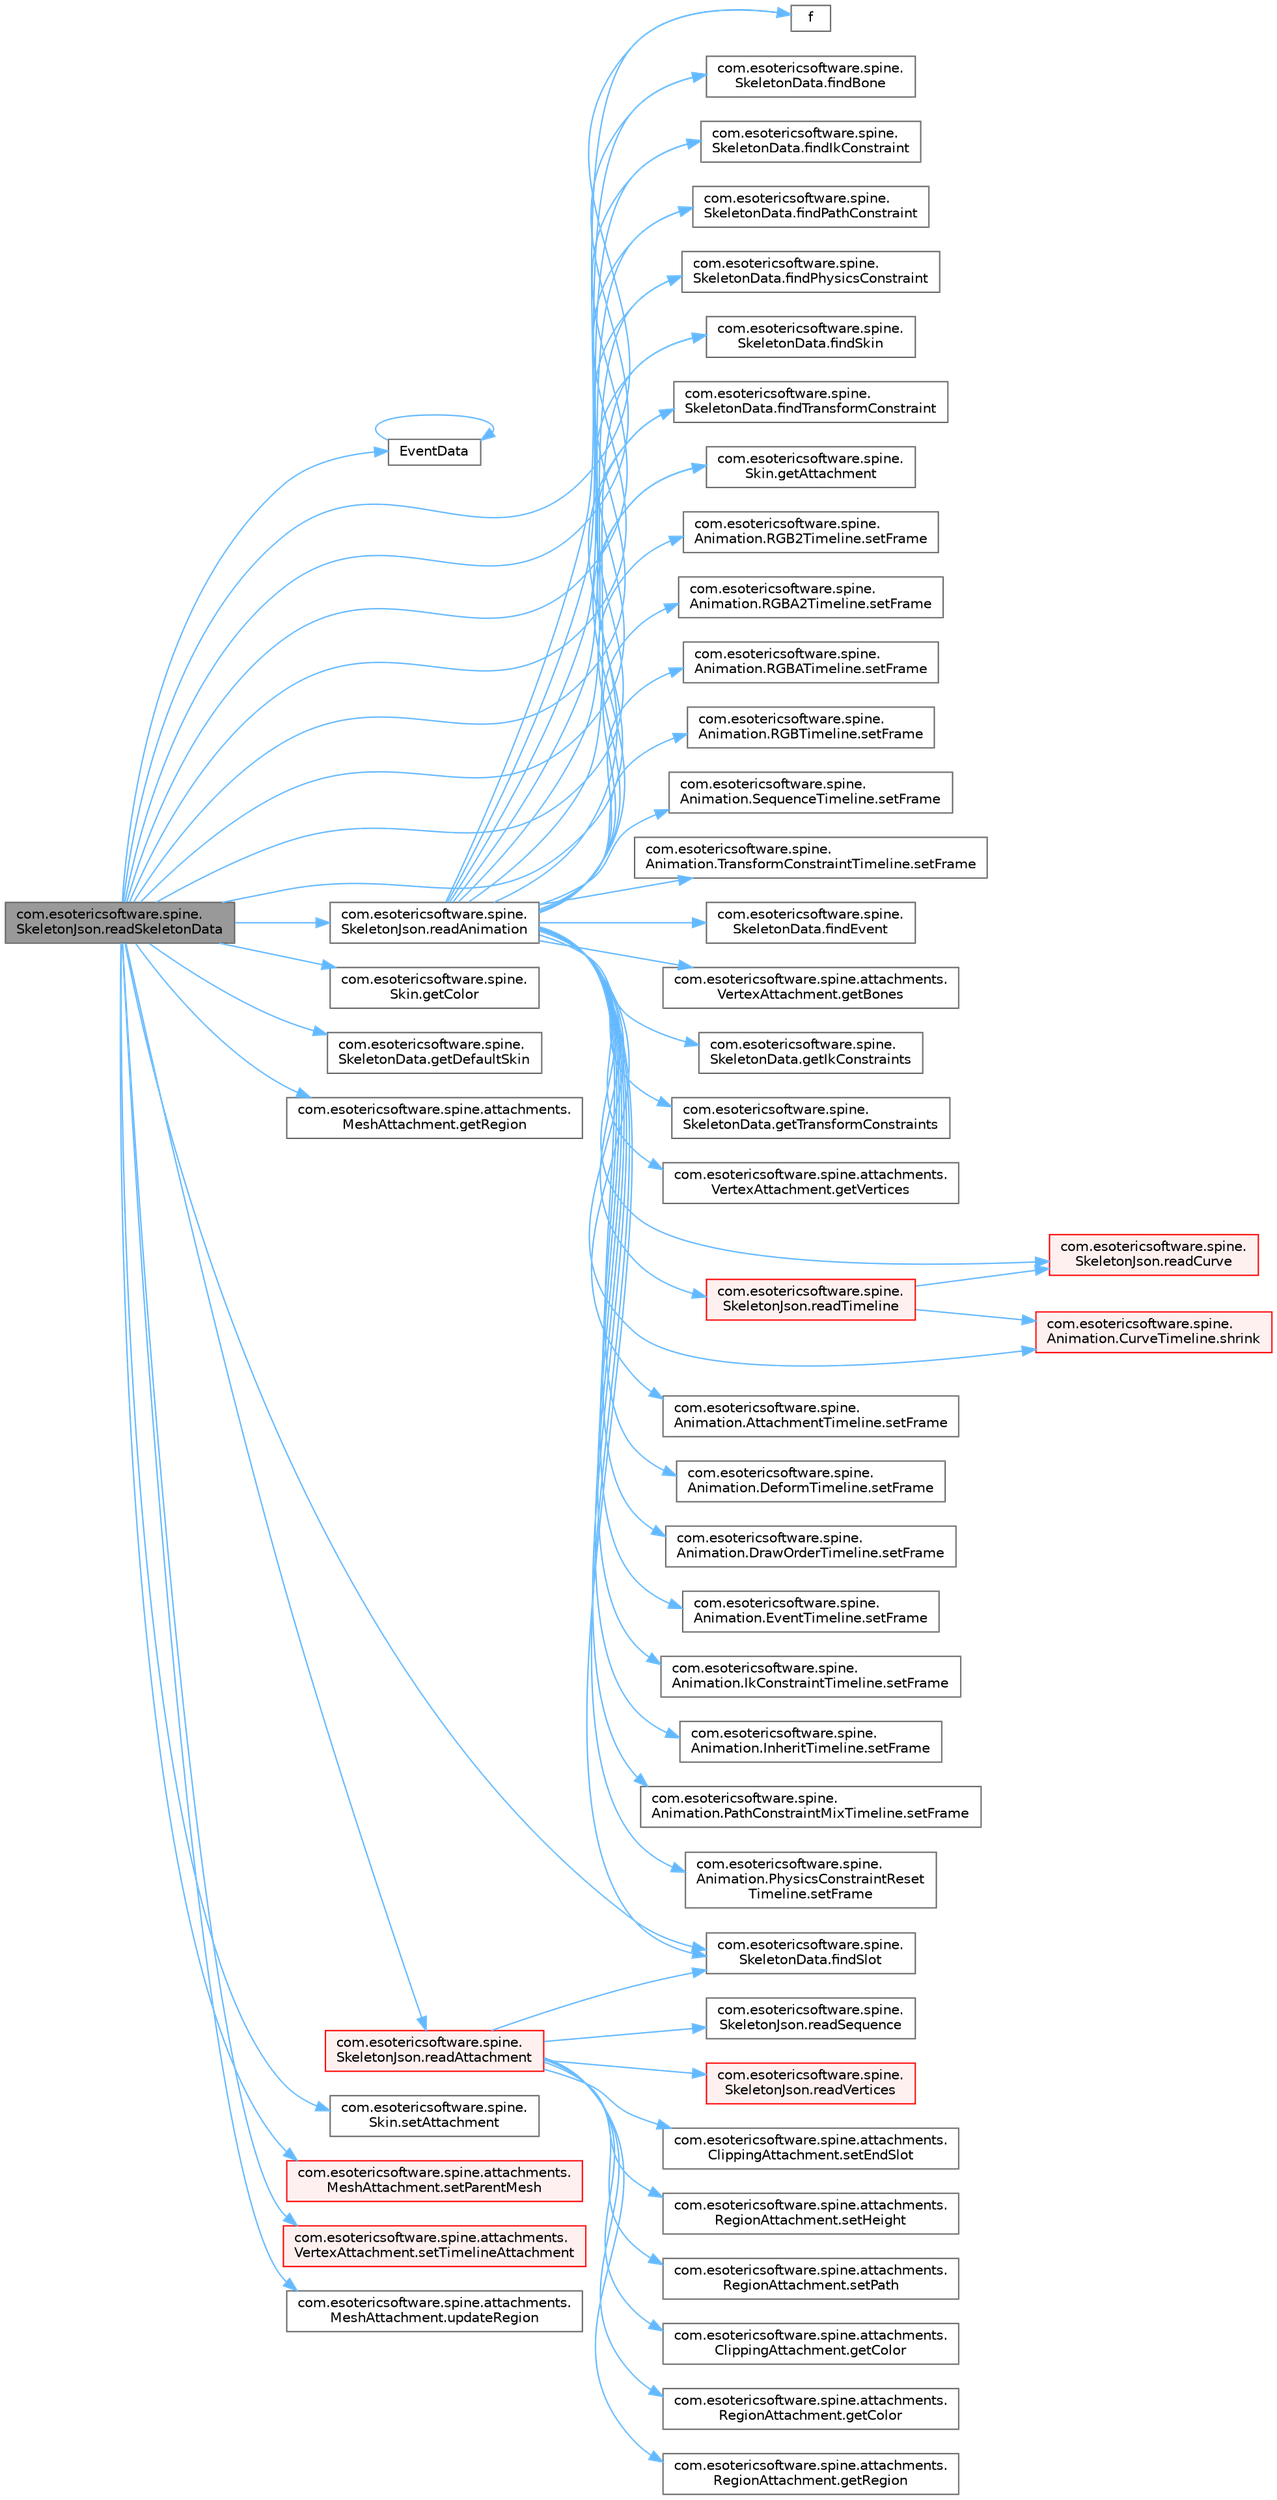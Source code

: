 digraph "com.esotericsoftware.spine.SkeletonJson.readSkeletonData"
{
 // LATEX_PDF_SIZE
  bgcolor="transparent";
  edge [fontname=Helvetica,fontsize=10,labelfontname=Helvetica,labelfontsize=10];
  node [fontname=Helvetica,fontsize=10,shape=box,height=0.2,width=0.4];
  rankdir="LR";
  Node1 [id="Node000001",label="com.esotericsoftware.spine.\lSkeletonJson.readSkeletonData",height=0.2,width=0.4,color="gray40", fillcolor="grey60", style="filled", fontcolor="black",tooltip=" "];
  Node1 -> Node2 [id="edge1_Node000001_Node000002",color="steelblue1",style="solid",tooltip=" "];
  Node2 [id="Node000002",label="EventData",height=0.2,width=0.4,color="grey40", fillcolor="white", style="filled",URL="$etw_8h.html#a1150dca5d1943d5e54ad4071d4aa36b9",tooltip=" "];
  Node2 -> Node2 [id="edge2_Node000002_Node000002",color="steelblue1",style="solid",tooltip=" "];
  Node1 -> Node3 [id="edge3_Node000001_Node000003",color="steelblue1",style="solid",tooltip=" "];
  Node3 [id="Node000003",label="f",height=0.2,width=0.4,color="grey40", fillcolor="white", style="filled",URL="$cxx11__tensor__map_8cpp.html#a7f507fea02198f6cb81c86640c7b1a4e",tooltip=" "];
  Node1 -> Node4 [id="edge4_Node000001_Node000004",color="steelblue1",style="solid",tooltip=" "];
  Node4 [id="Node000004",label="com.esotericsoftware.spine.\lSkeletonData.findBone",height=0.2,width=0.4,color="grey40", fillcolor="white", style="filled",URL="$classcom_1_1esotericsoftware_1_1spine_1_1_skeleton_data.html#a42f7778ce913c1bc1c1276fc1d137b44",tooltip=" "];
  Node1 -> Node5 [id="edge5_Node000001_Node000005",color="steelblue1",style="solid",tooltip=" "];
  Node5 [id="Node000005",label="com.esotericsoftware.spine.\lSkeletonData.findIkConstraint",height=0.2,width=0.4,color="grey40", fillcolor="white", style="filled",URL="$classcom_1_1esotericsoftware_1_1spine_1_1_skeleton_data.html#a4350cda449bf29087b9290a4d11990d9",tooltip=" "];
  Node1 -> Node6 [id="edge6_Node000001_Node000006",color="steelblue1",style="solid",tooltip=" "];
  Node6 [id="Node000006",label="com.esotericsoftware.spine.\lSkeletonData.findPathConstraint",height=0.2,width=0.4,color="grey40", fillcolor="white", style="filled",URL="$classcom_1_1esotericsoftware_1_1spine_1_1_skeleton_data.html#a04306f1570d1fcbdc58c67039ebaa3a7",tooltip=" "];
  Node1 -> Node7 [id="edge7_Node000001_Node000007",color="steelblue1",style="solid",tooltip=" "];
  Node7 [id="Node000007",label="com.esotericsoftware.spine.\lSkeletonData.findPhysicsConstraint",height=0.2,width=0.4,color="grey40", fillcolor="white", style="filled",URL="$classcom_1_1esotericsoftware_1_1spine_1_1_skeleton_data.html#a8847b8169799e68f985bed4b941698eb",tooltip=" "];
  Node1 -> Node8 [id="edge8_Node000001_Node000008",color="steelblue1",style="solid",tooltip=" "];
  Node8 [id="Node000008",label="com.esotericsoftware.spine.\lSkeletonData.findSkin",height=0.2,width=0.4,color="grey40", fillcolor="white", style="filled",URL="$classcom_1_1esotericsoftware_1_1spine_1_1_skeleton_data.html#abfdd2134580aa4669b9f66e18f514fd3",tooltip=" "];
  Node1 -> Node9 [id="edge9_Node000001_Node000009",color="steelblue1",style="solid",tooltip=" "];
  Node9 [id="Node000009",label="com.esotericsoftware.spine.\lSkeletonData.findSlot",height=0.2,width=0.4,color="grey40", fillcolor="white", style="filled",URL="$classcom_1_1esotericsoftware_1_1spine_1_1_skeleton_data.html#ac00aa75c7b36a81e4a2edfb288f907b0",tooltip=" "];
  Node1 -> Node10 [id="edge10_Node000001_Node000010",color="steelblue1",style="solid",tooltip=" "];
  Node10 [id="Node000010",label="com.esotericsoftware.spine.\lSkeletonData.findTransformConstraint",height=0.2,width=0.4,color="grey40", fillcolor="white", style="filled",URL="$classcom_1_1esotericsoftware_1_1spine_1_1_skeleton_data.html#a16cbce823196d7236ef4704bc35c1607",tooltip=" "];
  Node1 -> Node11 [id="edge11_Node000001_Node000011",color="steelblue1",style="solid",tooltip=" "];
  Node11 [id="Node000011",label="com.esotericsoftware.spine.\lSkin.getAttachment",height=0.2,width=0.4,color="grey40", fillcolor="white", style="filled",URL="$classcom_1_1esotericsoftware_1_1spine_1_1_skin.html#a2edd46a0ec394cf57da76288fedc2941",tooltip=" "];
  Node1 -> Node12 [id="edge12_Node000001_Node000012",color="steelblue1",style="solid",tooltip=" "];
  Node12 [id="Node000012",label="com.esotericsoftware.spine.\lSkin.getColor",height=0.2,width=0.4,color="grey40", fillcolor="white", style="filled",URL="$classcom_1_1esotericsoftware_1_1spine_1_1_skin.html#a288af3555e39c0bd6c751f7595426b48",tooltip=" "];
  Node1 -> Node13 [id="edge13_Node000001_Node000013",color="steelblue1",style="solid",tooltip=" "];
  Node13 [id="Node000013",label="com.esotericsoftware.spine.\lSkeletonData.getDefaultSkin",height=0.2,width=0.4,color="grey40", fillcolor="white", style="filled",URL="$classcom_1_1esotericsoftware_1_1spine_1_1_skeleton_data.html#a260d5b1350dc14f52a1f8394340cd1a8",tooltip=" "];
  Node1 -> Node14 [id="edge14_Node000001_Node000014",color="steelblue1",style="solid",tooltip=" "];
  Node14 [id="Node000014",label="com.esotericsoftware.spine.attachments.\lMeshAttachment.getRegion",height=0.2,width=0.4,color="grey40", fillcolor="white", style="filled",URL="$classcom_1_1esotericsoftware_1_1spine_1_1attachments_1_1_mesh_attachment.html#a2ad6007139dd21ebfefa2e1729eda753",tooltip=" "];
  Node1 -> Node15 [id="edge15_Node000001_Node000015",color="steelblue1",style="solid",tooltip=" "];
  Node15 [id="Node000015",label="com.esotericsoftware.spine.\lSkeletonJson.readAnimation",height=0.2,width=0.4,color="grey40", fillcolor="white", style="filled",URL="$classcom_1_1esotericsoftware_1_1spine_1_1_skeleton_json.html#a431dcf451de15c8c0640e6f968e31157",tooltip=" "];
  Node15 -> Node3 [id="edge16_Node000015_Node000003",color="steelblue1",style="solid",tooltip=" "];
  Node15 -> Node4 [id="edge17_Node000015_Node000004",color="steelblue1",style="solid",tooltip=" "];
  Node15 -> Node16 [id="edge18_Node000015_Node000016",color="steelblue1",style="solid",tooltip=" "];
  Node16 [id="Node000016",label="com.esotericsoftware.spine.\lSkeletonData.findEvent",height=0.2,width=0.4,color="grey40", fillcolor="white", style="filled",URL="$classcom_1_1esotericsoftware_1_1spine_1_1_skeleton_data.html#aef1adb8f91769b67474a710f3d289da5",tooltip=" "];
  Node15 -> Node5 [id="edge19_Node000015_Node000005",color="steelblue1",style="solid",tooltip=" "];
  Node15 -> Node6 [id="edge20_Node000015_Node000006",color="steelblue1",style="solid",tooltip=" "];
  Node15 -> Node7 [id="edge21_Node000015_Node000007",color="steelblue1",style="solid",tooltip=" "];
  Node15 -> Node8 [id="edge22_Node000015_Node000008",color="steelblue1",style="solid",tooltip=" "];
  Node15 -> Node9 [id="edge23_Node000015_Node000009",color="steelblue1",style="solid",tooltip=" "];
  Node15 -> Node10 [id="edge24_Node000015_Node000010",color="steelblue1",style="solid",tooltip=" "];
  Node15 -> Node11 [id="edge25_Node000015_Node000011",color="steelblue1",style="solid",tooltip=" "];
  Node15 -> Node17 [id="edge26_Node000015_Node000017",color="steelblue1",style="solid",tooltip=" "];
  Node17 [id="Node000017",label="com.esotericsoftware.spine.attachments.\lVertexAttachment.getBones",height=0.2,width=0.4,color="grey40", fillcolor="white", style="filled",URL="$classcom_1_1esotericsoftware_1_1spine_1_1attachments_1_1_vertex_attachment.html#a9b96f41f4f18def39323ea52b41cdfb8",tooltip=" "];
  Node15 -> Node18 [id="edge27_Node000015_Node000018",color="steelblue1",style="solid",tooltip=" "];
  Node18 [id="Node000018",label="com.esotericsoftware.spine.\lSkeletonData.getIkConstraints",height=0.2,width=0.4,color="grey40", fillcolor="white", style="filled",URL="$classcom_1_1esotericsoftware_1_1spine_1_1_skeleton_data.html#a2e219647242471c5ac21b690ad052f32",tooltip=" "];
  Node15 -> Node19 [id="edge28_Node000015_Node000019",color="steelblue1",style="solid",tooltip=" "];
  Node19 [id="Node000019",label="com.esotericsoftware.spine.\lSkeletonData.getTransformConstraints",height=0.2,width=0.4,color="grey40", fillcolor="white", style="filled",URL="$classcom_1_1esotericsoftware_1_1spine_1_1_skeleton_data.html#a52619a198f8a633c757823cbf4f285c4",tooltip=" "];
  Node15 -> Node20 [id="edge29_Node000015_Node000020",color="steelblue1",style="solid",tooltip=" "];
  Node20 [id="Node000020",label="com.esotericsoftware.spine.attachments.\lVertexAttachment.getVertices",height=0.2,width=0.4,color="grey40", fillcolor="white", style="filled",URL="$classcom_1_1esotericsoftware_1_1spine_1_1attachments_1_1_vertex_attachment.html#a856ac04a3c146753bfae68d1d7ac0785",tooltip=" "];
  Node15 -> Node21 [id="edge30_Node000015_Node000021",color="steelblue1",style="solid",tooltip=" "];
  Node21 [id="Node000021",label="com.esotericsoftware.spine.\lSkeletonJson.readCurve",height=0.2,width=0.4,color="red", fillcolor="#FFF0F0", style="filled",URL="$classcom_1_1esotericsoftware_1_1spine_1_1_skeleton_json.html#a521d46c05b23669b5dcfe7db58898766",tooltip=" "];
  Node15 -> Node27 [id="edge31_Node000015_Node000027",color="steelblue1",style="solid",tooltip=" "];
  Node27 [id="Node000027",label="com.esotericsoftware.spine.\lSkeletonJson.readTimeline",height=0.2,width=0.4,color="red", fillcolor="#FFF0F0", style="filled",URL="$classcom_1_1esotericsoftware_1_1spine_1_1_skeleton_json.html#a2d60d276d6bc68194c1607e1611942bc",tooltip=" "];
  Node27 -> Node21 [id="edge32_Node000027_Node000021",color="steelblue1",style="solid",tooltip=" "];
  Node27 -> Node29 [id="edge33_Node000027_Node000029",color="steelblue1",style="solid",tooltip=" "];
  Node29 [id="Node000029",label="com.esotericsoftware.spine.\lAnimation.CurveTimeline.shrink",height=0.2,width=0.4,color="red", fillcolor="#FFF0F0", style="filled",URL="$classcom_1_1esotericsoftware_1_1spine_1_1_animation_1_1_curve_timeline.html#a0d9e4b0e3af53173a19204580e25838f",tooltip=" "];
  Node15 -> Node30 [id="edge34_Node000015_Node000030",color="steelblue1",style="solid",tooltip=" "];
  Node30 [id="Node000030",label="com.esotericsoftware.spine.\lAnimation.AttachmentTimeline.setFrame",height=0.2,width=0.4,color="grey40", fillcolor="white", style="filled",URL="$classcom_1_1esotericsoftware_1_1spine_1_1_animation_1_1_attachment_timeline.html#ae7334c85fa9c6e935fb4942dfbf0d0c1",tooltip=" "];
  Node15 -> Node31 [id="edge35_Node000015_Node000031",color="steelblue1",style="solid",tooltip=" "];
  Node31 [id="Node000031",label="com.esotericsoftware.spine.\lAnimation.DeformTimeline.setFrame",height=0.2,width=0.4,color="grey40", fillcolor="white", style="filled",URL="$classcom_1_1esotericsoftware_1_1spine_1_1_animation_1_1_deform_timeline.html#afb04d1af8b6c7583be83f3471ec3e993",tooltip=" "];
  Node15 -> Node32 [id="edge36_Node000015_Node000032",color="steelblue1",style="solid",tooltip=" "];
  Node32 [id="Node000032",label="com.esotericsoftware.spine.\lAnimation.DrawOrderTimeline.setFrame",height=0.2,width=0.4,color="grey40", fillcolor="white", style="filled",URL="$classcom_1_1esotericsoftware_1_1spine_1_1_animation_1_1_draw_order_timeline.html#ae27d0c712da684b2f88c2b5097d54def",tooltip=" "];
  Node15 -> Node33 [id="edge37_Node000015_Node000033",color="steelblue1",style="solid",tooltip=" "];
  Node33 [id="Node000033",label="com.esotericsoftware.spine.\lAnimation.EventTimeline.setFrame",height=0.2,width=0.4,color="grey40", fillcolor="white", style="filled",URL="$classcom_1_1esotericsoftware_1_1spine_1_1_animation_1_1_event_timeline.html#a4b4b753e027235fd3db8817692786afc",tooltip=" "];
  Node15 -> Node34 [id="edge38_Node000015_Node000034",color="steelblue1",style="solid",tooltip=" "];
  Node34 [id="Node000034",label="com.esotericsoftware.spine.\lAnimation.IkConstraintTimeline.setFrame",height=0.2,width=0.4,color="grey40", fillcolor="white", style="filled",URL="$classcom_1_1esotericsoftware_1_1spine_1_1_animation_1_1_ik_constraint_timeline.html#a48bab940f6bbb943a3b6f77a7de5ecde",tooltip=" "];
  Node15 -> Node35 [id="edge39_Node000015_Node000035",color="steelblue1",style="solid",tooltip=" "];
  Node35 [id="Node000035",label="com.esotericsoftware.spine.\lAnimation.InheritTimeline.setFrame",height=0.2,width=0.4,color="grey40", fillcolor="white", style="filled",URL="$classcom_1_1esotericsoftware_1_1spine_1_1_animation_1_1_inherit_timeline.html#ae7284264dd5601d4c195981ddadd149d",tooltip=" "];
  Node15 -> Node36 [id="edge40_Node000015_Node000036",color="steelblue1",style="solid",tooltip=" "];
  Node36 [id="Node000036",label="com.esotericsoftware.spine.\lAnimation.PathConstraintMixTimeline.setFrame",height=0.2,width=0.4,color="grey40", fillcolor="white", style="filled",URL="$classcom_1_1esotericsoftware_1_1spine_1_1_animation_1_1_path_constraint_mix_timeline.html#ab19bacb5765b2210590f247cb8f38c7f",tooltip=" "];
  Node15 -> Node37 [id="edge41_Node000015_Node000037",color="steelblue1",style="solid",tooltip=" "];
  Node37 [id="Node000037",label="com.esotericsoftware.spine.\lAnimation.PhysicsConstraintReset\lTimeline.setFrame",height=0.2,width=0.4,color="grey40", fillcolor="white", style="filled",URL="$classcom_1_1esotericsoftware_1_1spine_1_1_animation_1_1_physics_constraint_reset_timeline.html#afaffa392c01dcd524f82357c4ab6c803",tooltip=" "];
  Node15 -> Node38 [id="edge42_Node000015_Node000038",color="steelblue1",style="solid",tooltip=" "];
  Node38 [id="Node000038",label="com.esotericsoftware.spine.\lAnimation.RGB2Timeline.setFrame",height=0.2,width=0.4,color="grey40", fillcolor="white", style="filled",URL="$classcom_1_1esotericsoftware_1_1spine_1_1_animation_1_1_r_g_b2_timeline.html#ae0374f9d203eb5ebb7d038fb23d8360a",tooltip=" "];
  Node15 -> Node39 [id="edge43_Node000015_Node000039",color="steelblue1",style="solid",tooltip=" "];
  Node39 [id="Node000039",label="com.esotericsoftware.spine.\lAnimation.RGBA2Timeline.setFrame",height=0.2,width=0.4,color="grey40", fillcolor="white", style="filled",URL="$classcom_1_1esotericsoftware_1_1spine_1_1_animation_1_1_r_g_b_a2_timeline.html#a197ac457eaa9e2eedce3b6a370d88e5b",tooltip=" "];
  Node15 -> Node40 [id="edge44_Node000015_Node000040",color="steelblue1",style="solid",tooltip=" "];
  Node40 [id="Node000040",label="com.esotericsoftware.spine.\lAnimation.RGBATimeline.setFrame",height=0.2,width=0.4,color="grey40", fillcolor="white", style="filled",URL="$classcom_1_1esotericsoftware_1_1spine_1_1_animation_1_1_r_g_b_a_timeline.html#ac03a188152c5238ce8ae7ab6a42d7b57",tooltip=" "];
  Node15 -> Node41 [id="edge45_Node000015_Node000041",color="steelblue1",style="solid",tooltip=" "];
  Node41 [id="Node000041",label="com.esotericsoftware.spine.\lAnimation.RGBTimeline.setFrame",height=0.2,width=0.4,color="grey40", fillcolor="white", style="filled",URL="$classcom_1_1esotericsoftware_1_1spine_1_1_animation_1_1_r_g_b_timeline.html#a430818a560ec5568192ab262f4482c77",tooltip=" "];
  Node15 -> Node42 [id="edge46_Node000015_Node000042",color="steelblue1",style="solid",tooltip=" "];
  Node42 [id="Node000042",label="com.esotericsoftware.spine.\lAnimation.SequenceTimeline.setFrame",height=0.2,width=0.4,color="grey40", fillcolor="white", style="filled",URL="$classcom_1_1esotericsoftware_1_1spine_1_1_animation_1_1_sequence_timeline.html#ab8a87ed2a493bb2a7ef196351fe6a2e3",tooltip=" "];
  Node15 -> Node43 [id="edge47_Node000015_Node000043",color="steelblue1",style="solid",tooltip=" "];
  Node43 [id="Node000043",label="com.esotericsoftware.spine.\lAnimation.TransformConstraintTimeline.setFrame",height=0.2,width=0.4,color="grey40", fillcolor="white", style="filled",URL="$classcom_1_1esotericsoftware_1_1spine_1_1_animation_1_1_transform_constraint_timeline.html#a2a9e78723ac51a8d5f337e800c74d8d7",tooltip=" "];
  Node15 -> Node29 [id="edge48_Node000015_Node000029",color="steelblue1",style="solid",tooltip=" "];
  Node1 -> Node44 [id="edge49_Node000001_Node000044",color="steelblue1",style="solid",tooltip=" "];
  Node44 [id="Node000044",label="com.esotericsoftware.spine.\lSkeletonJson.readAttachment",height=0.2,width=0.4,color="red", fillcolor="#FFF0F0", style="filled",URL="$classcom_1_1esotericsoftware_1_1spine_1_1_skeleton_json.html#a65b33c5aa5ceb4987141248eb7338ff3",tooltip=" "];
  Node44 -> Node9 [id="edge50_Node000044_Node000009",color="steelblue1",style="solid",tooltip=" "];
  Node44 -> Node45 [id="edge51_Node000044_Node000045",color="steelblue1",style="solid",tooltip=" "];
  Node45 [id="Node000045",label="com.esotericsoftware.spine.attachments.\lClippingAttachment.getColor",height=0.2,width=0.4,color="grey40", fillcolor="white", style="filled",URL="$classcom_1_1esotericsoftware_1_1spine_1_1attachments_1_1_clipping_attachment.html#a4d749265bdb95d421acd5029262bfcfa",tooltip=" "];
  Node44 -> Node46 [id="edge52_Node000044_Node000046",color="steelblue1",style="solid",tooltip=" "];
  Node46 [id="Node000046",label="com.esotericsoftware.spine.attachments.\lRegionAttachment.getColor",height=0.2,width=0.4,color="grey40", fillcolor="white", style="filled",URL="$classcom_1_1esotericsoftware_1_1spine_1_1attachments_1_1_region_attachment.html#a9612fafab2ff3272512ef4ea1bf3e3b2",tooltip=" "];
  Node44 -> Node47 [id="edge53_Node000044_Node000047",color="steelblue1",style="solid",tooltip=" "];
  Node47 [id="Node000047",label="com.esotericsoftware.spine.attachments.\lRegionAttachment.getRegion",height=0.2,width=0.4,color="grey40", fillcolor="white", style="filled",URL="$classcom_1_1esotericsoftware_1_1spine_1_1attachments_1_1_region_attachment.html#a690f96fbd8a97268134b75dabefb72a1",tooltip=" "];
  Node44 -> Node48 [id="edge54_Node000044_Node000048",color="steelblue1",style="solid",tooltip=" "];
  Node48 [id="Node000048",label="com.esotericsoftware.spine.\lSkeletonJson.readSequence",height=0.2,width=0.4,color="grey40", fillcolor="white", style="filled",URL="$classcom_1_1esotericsoftware_1_1spine_1_1_skeleton_json.html#a68b6394820ea5b44a866bbd7ae01d187",tooltip=" "];
  Node44 -> Node49 [id="edge55_Node000044_Node000049",color="steelblue1",style="solid",tooltip=" "];
  Node49 [id="Node000049",label="com.esotericsoftware.spine.\lSkeletonJson.readVertices",height=0.2,width=0.4,color="red", fillcolor="#FFF0F0", style="filled",URL="$classcom_1_1esotericsoftware_1_1spine_1_1_skeleton_json.html#a53361c0ebbbf1f749264b809039f8a52",tooltip=" "];
  Node44 -> Node53 [id="edge56_Node000044_Node000053",color="steelblue1",style="solid",tooltip=" "];
  Node53 [id="Node000053",label="com.esotericsoftware.spine.attachments.\lClippingAttachment.setEndSlot",height=0.2,width=0.4,color="grey40", fillcolor="white", style="filled",URL="$classcom_1_1esotericsoftware_1_1spine_1_1attachments_1_1_clipping_attachment.html#a0fd7369227db35230017f9f435cd81db",tooltip=" "];
  Node44 -> Node54 [id="edge57_Node000044_Node000054",color="steelblue1",style="solid",tooltip=" "];
  Node54 [id="Node000054",label="com.esotericsoftware.spine.attachments.\lRegionAttachment.setHeight",height=0.2,width=0.4,color="grey40", fillcolor="white", style="filled",URL="$classcom_1_1esotericsoftware_1_1spine_1_1attachments_1_1_region_attachment.html#a668103c958ced8de09db9fbc2d7628b3",tooltip=" "];
  Node44 -> Node55 [id="edge58_Node000044_Node000055",color="steelblue1",style="solid",tooltip=" "];
  Node55 [id="Node000055",label="com.esotericsoftware.spine.attachments.\lRegionAttachment.setPath",height=0.2,width=0.4,color="grey40", fillcolor="white", style="filled",URL="$classcom_1_1esotericsoftware_1_1spine_1_1attachments_1_1_region_attachment.html#add5679609973b0c7dfff3ce54f3c7471",tooltip=" "];
  Node1 -> Node73 [id="edge59_Node000001_Node000073",color="steelblue1",style="solid",tooltip=" "];
  Node73 [id="Node000073",label="com.esotericsoftware.spine.\lSkin.setAttachment",height=0.2,width=0.4,color="grey40", fillcolor="white", style="filled",URL="$classcom_1_1esotericsoftware_1_1spine_1_1_skin.html#a24293ad153104c4e881526b47646c730",tooltip=" "];
  Node1 -> Node74 [id="edge60_Node000001_Node000074",color="steelblue1",style="solid",tooltip=" "];
  Node74 [id="Node000074",label="com.esotericsoftware.spine.attachments.\lMeshAttachment.setParentMesh",height=0.2,width=0.4,color="red", fillcolor="#FFF0F0", style="filled",URL="$classcom_1_1esotericsoftware_1_1spine_1_1attachments_1_1_mesh_attachment.html#abeb8db46e3bd43511b4a16b5e3876af9",tooltip=" "];
  Node1 -> Node76 [id="edge61_Node000001_Node000076",color="steelblue1",style="solid",tooltip=" "];
  Node76 [id="Node000076",label="com.esotericsoftware.spine.attachments.\lVertexAttachment.setTimelineAttachment",height=0.2,width=0.4,color="red", fillcolor="#FFF0F0", style="filled",URL="$classcom_1_1esotericsoftware_1_1spine_1_1attachments_1_1_vertex_attachment.html#a78fd3f42cfc69777dd79b5c65895403b",tooltip=" "];
  Node1 -> Node78 [id="edge62_Node000001_Node000078",color="steelblue1",style="solid",tooltip=" "];
  Node78 [id="Node000078",label="com.esotericsoftware.spine.attachments.\lMeshAttachment.updateRegion",height=0.2,width=0.4,color="grey40", fillcolor="white", style="filled",URL="$classcom_1_1esotericsoftware_1_1spine_1_1attachments_1_1_mesh_attachment.html#af8989dbeda6a6f4e3cf1ce0bbca31011",tooltip=" "];
}
